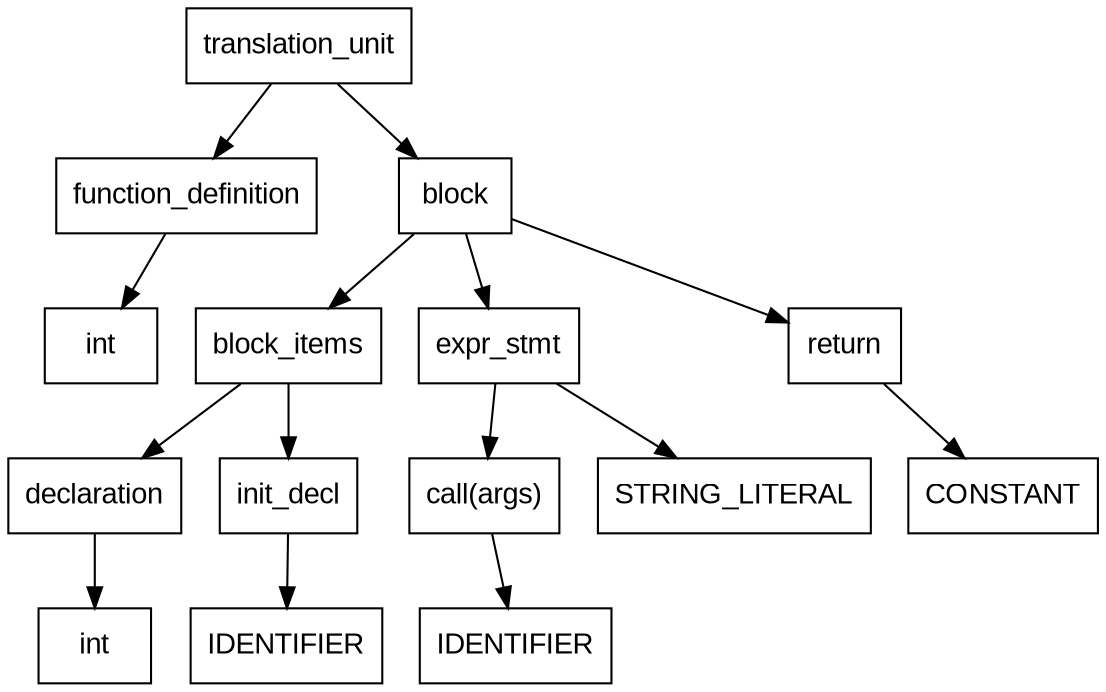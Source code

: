 digraph ParseTree {
node [shape=box, fontname="Arial"];
edge [fontname="Arial"];
  node1 [label="translation_unit"];
  node2 [label="function_definition"];
  node1 -> node2;
  node3 [label="int"];
  node2 -> node3;
  node4 [label="block"];
  node1 -> node4;
  node5 [label="block_items"];
  node4 -> node5;
  node6 [label="declaration"];
  node5 -> node6;
  node7 [label="int"];
  node6 -> node7;
  node8 [label="init_decl"];
  node5 -> node8;
  node9 [label="IDENTIFIER"];
  node8 -> node9;
  node10 [label="expr_stmt"];
  node4 -> node10;
  node11 [label="call(args)"];
  node10 -> node11;
  node12 [label="IDENTIFIER"];
  node11 -> node12;
  node13 [label="STRING_LITERAL"];
  node10 -> node13;
  node14 [label="return"];
  node4 -> node14;
  node15 [label="CONSTANT"];
  node14 -> node15;
}